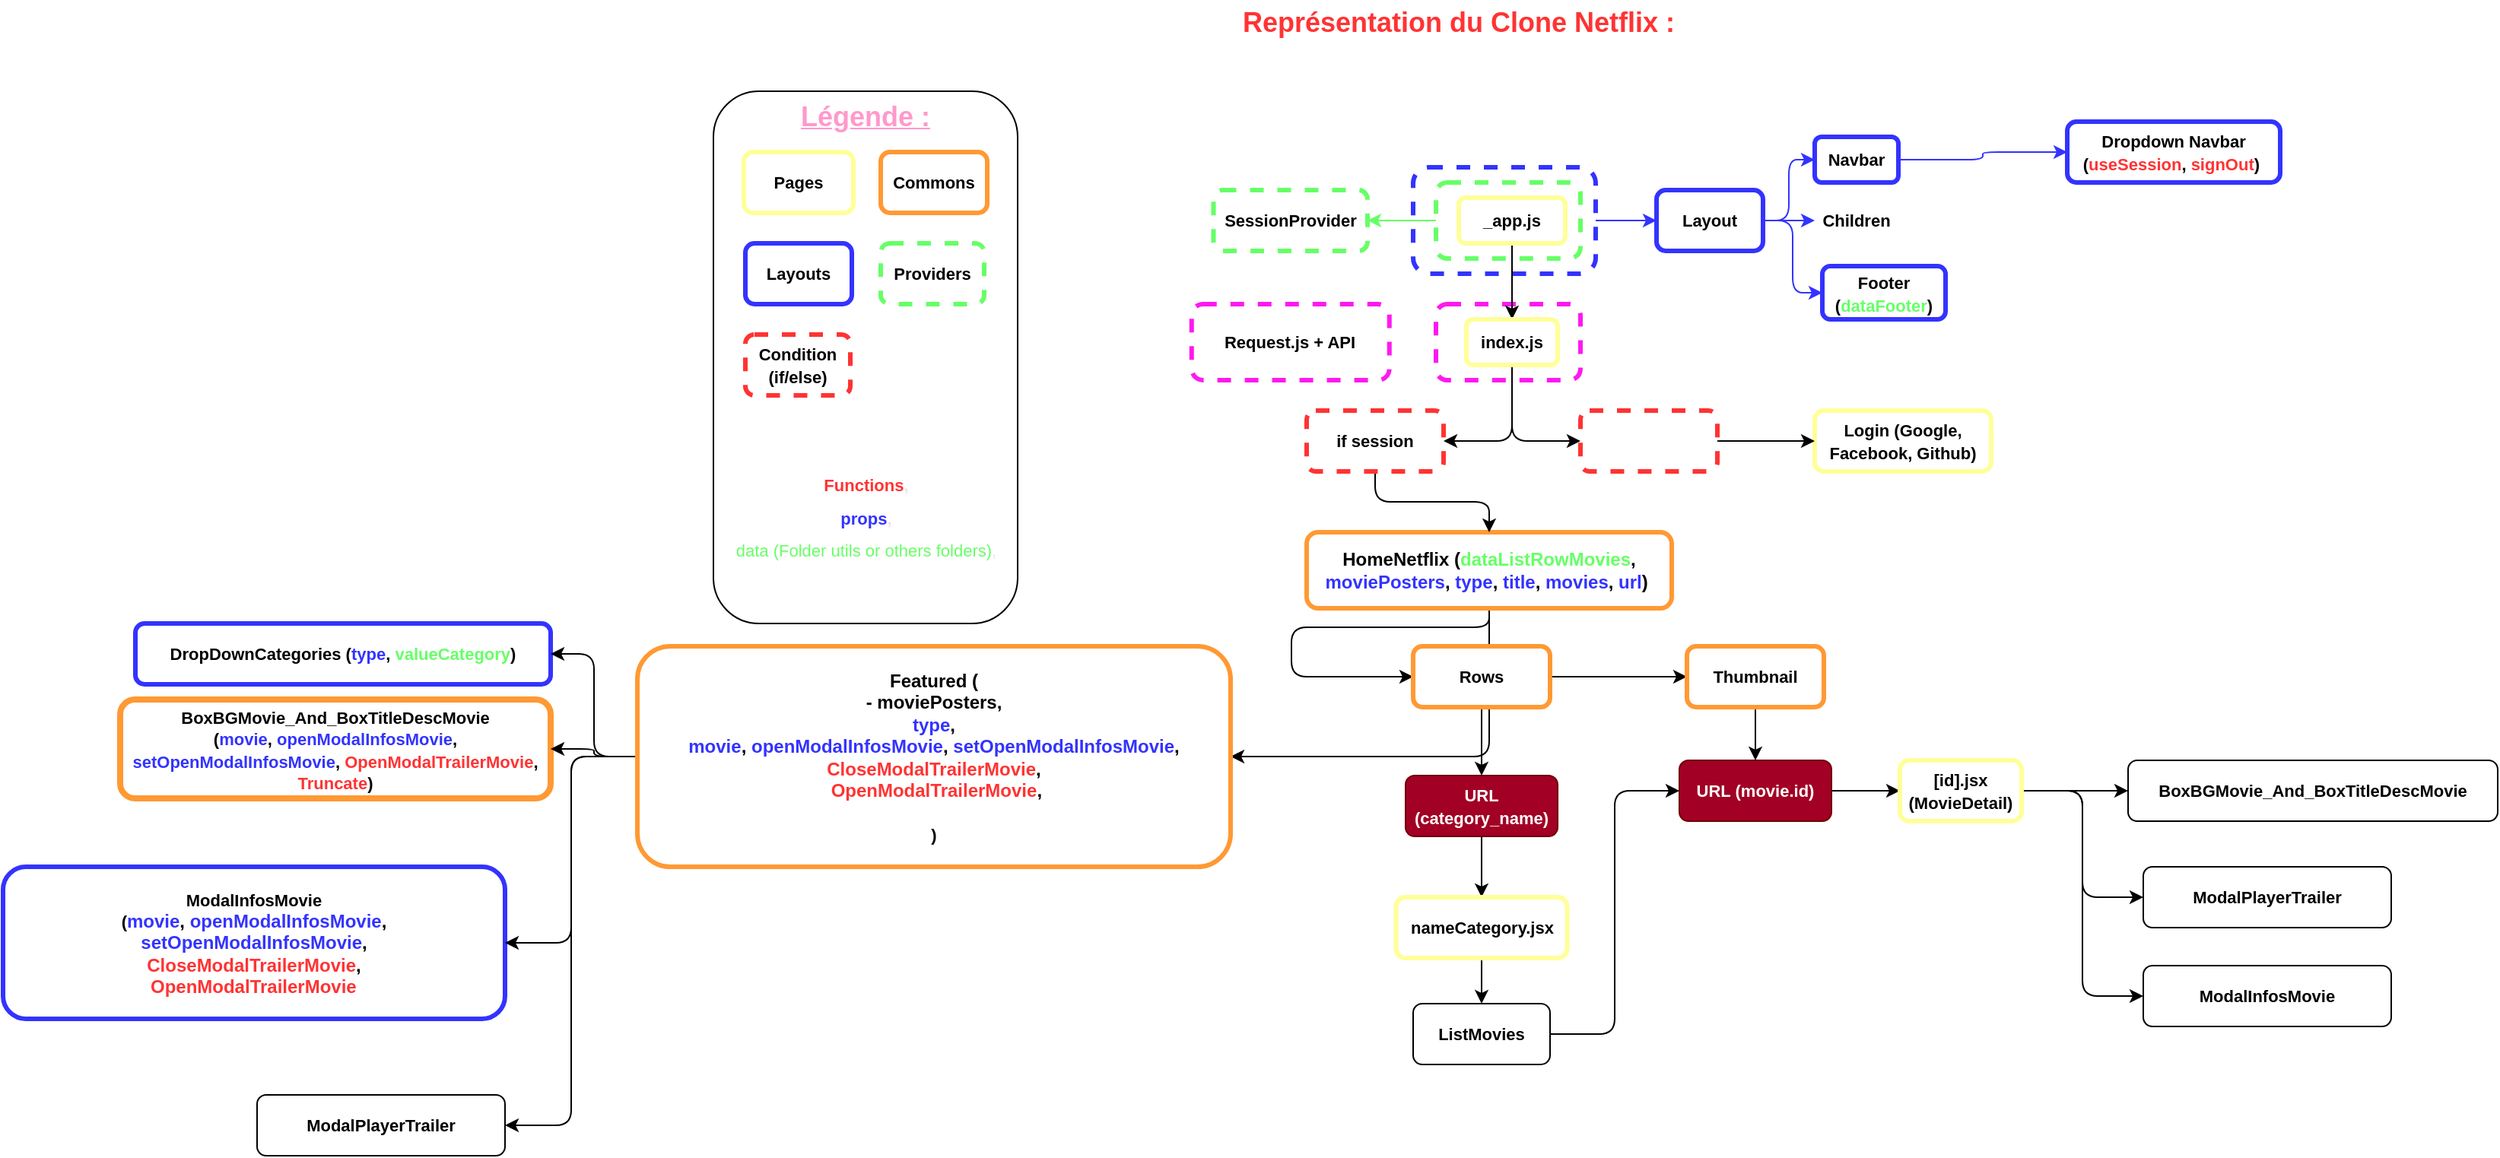 <mxfile>
    <diagram id="9Y17is4TfFhu8vEqkMvn" name="Page-1">
        <mxGraphModel dx="1329" dy="998" grid="1" gridSize="10" guides="1" tooltips="1" connect="1" arrows="1" fold="1" page="1" pageScale="1" pageWidth="827" pageHeight="1169" math="0" shadow="0">
            <root>
                <mxCell id="0"/>
                <mxCell id="1" parent="0"/>
                <mxCell id="81" value="" style="rounded=1;whiteSpace=wrap;html=1;dashed=1;strokeWidth=3;fillColor=none;strokeColor=#3333FF;" parent="1" vertex="1">
                    <mxGeometry x="200" y="180" width="120" height="70" as="geometry"/>
                </mxCell>
                <mxCell id="10" value="" style="rounded=1;whiteSpace=wrap;html=1;dashed=1;strokeWidth=3;fillColor=none;strokeColor=#FF19F0;" parent="1" vertex="1">
                    <mxGeometry x="215" y="270" width="95" height="50" as="geometry"/>
                </mxCell>
                <mxCell id="94" style="edgeStyle=orthogonalEdgeStyle;html=1;exitX=0;exitY=0.5;exitDx=0;exitDy=0;entryX=1;entryY=0.5;entryDx=0;entryDy=0;strokeColor=#66FF66;strokeWidth=1;fontSize=18;fontColor=none;" parent="1" source="6" target="4" edge="1">
                    <mxGeometry relative="1" as="geometry"/>
                </mxCell>
                <mxCell id="6" value="" style="rounded=1;whiteSpace=wrap;html=1;dashed=1;strokeWidth=3;fillColor=none;strokeColor=#66FF66;" parent="1" vertex="1">
                    <mxGeometry x="215" y="190" width="95" height="50" as="geometry"/>
                </mxCell>
                <mxCell id="13" style="edgeStyle=none;html=1;exitX=0.5;exitY=1;exitDx=0;exitDy=0;entryX=0.5;entryY=0;entryDx=0;entryDy=0;" parent="1" source="2" target="12" edge="1">
                    <mxGeometry relative="1" as="geometry"/>
                </mxCell>
                <mxCell id="2" value="&lt;b&gt;&lt;font style=&quot;font-size: 11px;&quot;&gt;_app.js&lt;/font&gt;&lt;/b&gt;" style="rounded=1;whiteSpace=wrap;html=1;strokeColor=#FFFF99;strokeWidth=3;" parent="1" vertex="1">
                    <mxGeometry x="230" y="200" width="70" height="30" as="geometry"/>
                </mxCell>
                <mxCell id="62" style="edgeStyle=orthogonalEdgeStyle;html=1;exitX=0.5;exitY=1;exitDx=0;exitDy=0;entryX=1;entryY=0.5;entryDx=0;entryDy=0;fontSize=18;fontColor=none;" parent="1" source="3" target="35" edge="1">
                    <mxGeometry relative="1" as="geometry"/>
                </mxCell>
                <mxCell id="63" style="edgeStyle=orthogonalEdgeStyle;html=1;exitX=0.5;exitY=1;exitDx=0;exitDy=0;entryX=0;entryY=0.5;entryDx=0;entryDy=0;fontSize=18;fontColor=none;" parent="1" source="3" target="23" edge="1">
                    <mxGeometry relative="1" as="geometry"/>
                </mxCell>
                <mxCell id="3" value="&lt;b style=&quot;&quot;&gt;&lt;font style=&quot;font-size: 12px;&quot;&gt;HomeNetflix (&lt;font style=&quot;font-size: 12px;&quot; color=&quot;#66ff66&quot;&gt;dataListRowMovies&lt;/font&gt;, &lt;font style=&quot;font-size: 12px;&quot; color=&quot;#3333ff&quot;&gt;moviePosters&lt;/font&gt;, &lt;font color=&quot;#3333ff&quot;&gt;type&lt;/font&gt;,&amp;nbsp;&lt;font style=&quot;font-size: 12px;&quot; color=&quot;#3333ff&quot;&gt;title&lt;/font&gt;, &lt;font style=&quot;font-size: 12px;&quot; color=&quot;#3333ff&quot;&gt;movies&lt;/font&gt;, &lt;font style=&quot;font-size: 12px;&quot; color=&quot;#3333ff&quot;&gt;url&lt;/font&gt;)&amp;nbsp;&lt;/font&gt;&lt;/b&gt;" style="rounded=1;whiteSpace=wrap;html=1;strokeColor=#FF9933;strokeWidth=3;" parent="1" vertex="1">
                    <mxGeometry x="130" y="420" width="240" height="50" as="geometry"/>
                </mxCell>
                <mxCell id="4" value="&lt;b&gt;&lt;font style=&quot;font-size: 11px;&quot;&gt;SessionProvider&lt;/font&gt;&lt;/b&gt;" style="rounded=1;whiteSpace=wrap;html=1;dashed=1;strokeWidth=3;strokeColor=#66FF66;" parent="1" vertex="1">
                    <mxGeometry x="68.75" y="195" width="101.25" height="40" as="geometry"/>
                </mxCell>
                <mxCell id="5" value="&lt;b&gt;&lt;font style=&quot;font-size: 11px;&quot;&gt;Login (Google, Facebook, Github)&lt;/font&gt;&lt;/b&gt;" style="rounded=1;whiteSpace=wrap;html=1;strokeColor=#FFFF99;strokeWidth=3;" parent="1" vertex="1">
                    <mxGeometry x="464" y="340" width="116" height="40" as="geometry"/>
                </mxCell>
                <mxCell id="71" style="edgeStyle=orthogonalEdgeStyle;html=1;exitX=0.5;exitY=1;exitDx=0;exitDy=0;fontSize=18;fontColor=none;" parent="1" source="7" target="3" edge="1">
                    <mxGeometry relative="1" as="geometry"/>
                </mxCell>
                <mxCell id="7" value="&lt;b&gt;&lt;font style=&quot;font-size: 11px;&quot;&gt;if session&lt;/font&gt;&lt;/b&gt;" style="rounded=1;whiteSpace=wrap;html=1;dashed=1;strokeColor=#FF3333;strokeWidth=3;" parent="1" vertex="1">
                    <mxGeometry x="130" y="340" width="90" height="40" as="geometry"/>
                </mxCell>
                <mxCell id="19" style="edgeStyle=orthogonalEdgeStyle;html=1;exitX=1;exitY=0.5;exitDx=0;exitDy=0;entryX=0;entryY=0.5;entryDx=0;entryDy=0;" parent="1" source="9" target="5" edge="1">
                    <mxGeometry relative="1" as="geometry"/>
                </mxCell>
                <mxCell id="9" value="&lt;b&gt;&lt;font style=&quot;font-size: 11px;&quot; color=&quot;#ffffff&quot;&gt;else session&lt;/font&gt;&lt;/b&gt;" style="rounded=1;whiteSpace=wrap;html=1;strokeWidth=3;dashed=1;strokeColor=#FF3333;" parent="1" vertex="1">
                    <mxGeometry x="310" y="340" width="90" height="40" as="geometry"/>
                </mxCell>
                <mxCell id="11" value="&lt;b&gt;&lt;font style=&quot;font-size: 11px;&quot;&gt;Request.js + API&lt;/font&gt;&lt;/b&gt;" style="rounded=1;whiteSpace=wrap;html=1;dashed=1;strokeWidth=3;strokeColor=#FF19F0;" parent="1" vertex="1">
                    <mxGeometry x="54.38" y="270" width="130" height="50" as="geometry"/>
                </mxCell>
                <mxCell id="16" style="edgeStyle=orthogonalEdgeStyle;html=1;exitX=0.5;exitY=1;exitDx=0;exitDy=0;entryX=1;entryY=0.5;entryDx=0;entryDy=0;" parent="1" source="12" target="7" edge="1">
                    <mxGeometry relative="1" as="geometry"/>
                </mxCell>
                <mxCell id="18" style="edgeStyle=orthogonalEdgeStyle;html=1;exitX=0.5;exitY=1;exitDx=0;exitDy=0;entryX=0;entryY=0.5;entryDx=0;entryDy=0;" parent="1" source="12" target="9" edge="1">
                    <mxGeometry relative="1" as="geometry"/>
                </mxCell>
                <mxCell id="12" value="&lt;b&gt;&lt;font style=&quot;font-size: 11px;&quot;&gt;index.js&lt;/font&gt;&lt;/b&gt;" style="rounded=1;whiteSpace=wrap;html=1;strokeWidth=3;strokeColor=#FFFF99;" parent="1" vertex="1">
                    <mxGeometry x="235" y="280" width="60" height="30" as="geometry"/>
                </mxCell>
                <mxCell id="66" style="edgeStyle=orthogonalEdgeStyle;html=1;exitX=0.5;exitY=1;exitDx=0;exitDy=0;fontSize=18;fontColor=none;" parent="1" source="23" target="46" edge="1">
                    <mxGeometry relative="1" as="geometry"/>
                </mxCell>
                <mxCell id="69" style="edgeStyle=orthogonalEdgeStyle;html=1;exitX=1;exitY=0.5;exitDx=0;exitDy=0;entryX=0;entryY=0.5;entryDx=0;entryDy=0;fontSize=18;fontColor=none;" parent="1" source="23" target="43" edge="1">
                    <mxGeometry relative="1" as="geometry"/>
                </mxCell>
                <mxCell id="23" value="&lt;b&gt;&lt;font style=&quot;font-size: 11px;&quot;&gt;Rows&lt;/font&gt;&lt;/b&gt;" style="rounded=1;whiteSpace=wrap;html=1;strokeColor=#FF9933;strokeWidth=3;" parent="1" vertex="1">
                    <mxGeometry x="200" y="495" width="90" height="40" as="geometry"/>
                </mxCell>
                <mxCell id="27" value="&lt;b&gt;&lt;font style=&quot;font-size: 11px;&quot;&gt;ModalPlayerTrailer&lt;/font&gt;&lt;/b&gt;" style="rounded=1;whiteSpace=wrap;html=1;" parent="1" vertex="1">
                    <mxGeometry x="-560" y="790" width="163" height="40" as="geometry"/>
                </mxCell>
                <mxCell id="28" value="&lt;b&gt;&lt;font style=&quot;font-size: 11px;&quot;&gt;ModalInfosMovie&lt;br&gt;(&lt;/font&gt;&lt;/b&gt;&lt;b&gt;&lt;font color=&quot;#3333ff&quot;&gt;movie&lt;/font&gt;,&amp;nbsp;&lt;font color=&quot;#3333ff&quot;&gt;openModalInfosMovie&lt;/font&gt;,&lt;br&gt;&lt;/b&gt;&lt;b&gt;&lt;font color=&quot;#3333ff&quot;&gt;setO&lt;/font&gt;&lt;/b&gt;&lt;b&gt;&lt;font color=&quot;#3333ff&quot;&gt;penModalInfosMovie&lt;/font&gt;,&lt;br&gt;&lt;font color=&quot;#ff3333&quot;&gt;Close&lt;/font&gt;&lt;/b&gt;&lt;b&gt;&lt;font color=&quot;#ff3333&quot;&gt;ModalTrailerMovie&lt;/font&gt;&lt;/b&gt;&lt;b&gt;,&lt;/b&gt;&lt;b&gt;&lt;br&gt;&amp;nbsp;&lt;font color=&quot;#ff3333&quot;&gt;OpenModalTrailerMovie&lt;/font&gt;&lt;font color=&quot;#ffffff&quot;&gt;)&lt;/font&gt;&lt;/b&gt;" style="rounded=1;whiteSpace=wrap;html=1;strokeColor=#3333FF;strokeWidth=3;" parent="1" vertex="1">
                    <mxGeometry x="-727" y="640" width="330" height="100" as="geometry"/>
                </mxCell>
                <mxCell id="29" value="&lt;b&gt;&lt;font style=&quot;font-size: 11px;&quot;&gt;DropDownCategories (&lt;font color=&quot;#3333ff&quot;&gt;type&lt;/font&gt;, &lt;font color=&quot;#66ff66&quot;&gt;valueCategory&lt;/font&gt;)&lt;/font&gt;&lt;/b&gt;" style="rounded=1;whiteSpace=wrap;html=1;strokeColor=#3333FF;strokeWidth=3;" parent="1" vertex="1">
                    <mxGeometry x="-640" y="480" width="273" height="40" as="geometry"/>
                </mxCell>
                <mxCell id="30" value="&lt;b&gt;&lt;font style=&quot;font-size: 11px;&quot;&gt;BoxBGMovie_And_BoxTitleDescMovie (&lt;font color=&quot;#3333ff&quot;&gt;movie&lt;/font&gt;,&amp;nbsp;&lt;/font&gt;&lt;/b&gt;&lt;b&gt;&lt;font color=&quot;#3333ff&quot; style=&quot;font-size: 11px;&quot;&gt;openModalInfosMovie&lt;/font&gt;&lt;/b&gt;&lt;b&gt;&lt;font style=&quot;font-size: 11px;&quot;&gt;, &lt;font color=&quot;#3333ff&quot;&gt;setO&lt;/font&gt;&lt;/font&gt;&lt;/b&gt;&lt;b&gt;&lt;font color=&quot;#3333ff&quot; style=&quot;font-size: 11px;&quot;&gt;penModalInfosMovie&lt;/font&gt;&lt;/b&gt;&lt;b&gt;&lt;font style=&quot;font-size: 11px;&quot;&gt;,&amp;nbsp;&lt;/font&gt;&lt;/b&gt;&lt;b&gt;&lt;font style=&quot;font-size: 11px;&quot;&gt;&lt;font color=&quot;#ff3333&quot;&gt;OpenModalTrailerMovie&lt;/font&gt;, &lt;font color=&quot;#ff3333&quot;&gt;Truncate&lt;/font&gt;)&lt;/font&gt;&lt;/b&gt;" style="rounded=1;whiteSpace=wrap;html=1;strokeColor=#FF9933;strokeWidth=4;" parent="1" vertex="1">
                    <mxGeometry x="-650" y="530" width="283" height="65" as="geometry"/>
                </mxCell>
                <mxCell id="39" style="edgeStyle=orthogonalEdgeStyle;html=1;exitX=0;exitY=0.5;exitDx=0;exitDy=0;entryX=1;entryY=0.5;entryDx=0;entryDy=0;" parent="1" source="35" target="29" edge="1">
                    <mxGeometry relative="1" as="geometry"/>
                </mxCell>
                <mxCell id="41" style="edgeStyle=orthogonalEdgeStyle;html=1;exitX=0;exitY=0.5;exitDx=0;exitDy=0;entryX=1;entryY=0.5;entryDx=0;entryDy=0;" parent="1" source="35" target="27" edge="1">
                    <mxGeometry relative="1" as="geometry"/>
                </mxCell>
                <mxCell id="42" style="edgeStyle=orthogonalEdgeStyle;html=1;exitX=0;exitY=0.5;exitDx=0;exitDy=0;entryX=1;entryY=0.5;entryDx=0;entryDy=0;" parent="1" source="35" target="28" edge="1">
                    <mxGeometry relative="1" as="geometry"/>
                </mxCell>
                <mxCell id="45" style="edgeStyle=orthogonalEdgeStyle;html=1;exitX=0;exitY=0.5;exitDx=0;exitDy=0;entryX=1;entryY=0.5;entryDx=0;entryDy=0;fontSize=11;" parent="1" source="35" target="30" edge="1">
                    <mxGeometry relative="1" as="geometry"/>
                </mxCell>
                <mxCell id="35" value="&lt;font style=&quot;font-size: 12px;&quot;&gt;&lt;b style=&quot;&quot;&gt;&lt;font style=&quot;font-size: 12px;&quot;&gt;Featured (&lt;br&gt;&lt;/font&gt;&lt;/b&gt;&lt;b style=&quot;&quot;&gt;&lt;font style=&quot;font-size: 12px;&quot;&gt;- moviePosters,&lt;/font&gt;&lt;/b&gt;&lt;b style=&quot;&quot;&gt;&lt;font style=&quot;font-size: 12px;&quot;&gt;&lt;br&gt;&lt;font style=&quot;font-size: 12px;&quot; color=&quot;#3333ff&quot;&gt;type&lt;/font&gt;,&lt;br&gt;&lt;font style=&quot;font-size: 12px;&quot; color=&quot;#3333ff&quot;&gt;movie&lt;/font&gt;, &lt;font style=&quot;font-size: 12px;&quot; color=&quot;#3333ff&quot;&gt;openModalInfosMovie&lt;/font&gt;,&amp;nbsp;&lt;/font&gt;&lt;/b&gt;&lt;b style=&quot;&quot;&gt;&lt;font color=&quot;#3333ff&quot; style=&quot;font-size: 12px;&quot;&gt;setO&lt;/font&gt;&lt;/b&gt;&lt;b style=&quot;&quot;&gt;&lt;font style=&quot;font-size: 12px;&quot;&gt;&lt;font style=&quot;font-size: 12px;&quot; color=&quot;#3333ff&quot;&gt;penModalInfosMovie&lt;/font&gt;, &lt;font style=&quot;font-size: 12px;&quot; color=&quot;#ff3333&quot;&gt;Close&lt;/font&gt;&lt;/font&gt;&lt;/b&gt;&lt;b style=&quot;&quot;&gt;&lt;font style=&quot;font-size: 12px;&quot;&gt;&lt;font style=&quot;font-size: 12px;&quot; color=&quot;#ff3333&quot;&gt;ModalTrailerMovie&lt;/font&gt;&lt;/font&gt;&lt;/b&gt;&lt;b style=&quot;&quot;&gt;&lt;font style=&quot;font-size: 12px;&quot;&gt;,&lt;/font&gt;&lt;/b&gt;&lt;/font&gt;&lt;b style=&quot;&quot;&gt;&lt;font style=&quot;font-size: 12px;&quot;&gt;&lt;font style=&quot;font-size: 12px;&quot;&gt;&lt;br&gt;&amp;nbsp;&lt;font style=&quot;font-size: 12px;&quot; color=&quot;#ff3333&quot;&gt;OpenModalTrailerMovie&lt;/font&gt;,&lt;br&gt;&lt;/font&gt;&lt;br&gt;&lt;span style=&quot;font-size: 11px;&quot;&gt;)&lt;/span&gt;&lt;/font&gt;&lt;/b&gt;" style="rounded=1;whiteSpace=wrap;html=1;strokeColor=#FF9933;strokeWidth=3;" parent="1" vertex="1">
                    <mxGeometry x="-310" y="495" width="390" height="145" as="geometry"/>
                </mxCell>
                <mxCell id="70" style="edgeStyle=orthogonalEdgeStyle;html=1;exitX=0.5;exitY=1;exitDx=0;exitDy=0;fontSize=18;fontColor=none;" parent="1" source="43" target="44" edge="1">
                    <mxGeometry relative="1" as="geometry"/>
                </mxCell>
                <mxCell id="43" value="&lt;b&gt;&lt;font style=&quot;font-size: 11px;&quot;&gt;Thumbnail&lt;/font&gt;&lt;/b&gt;" style="rounded=1;whiteSpace=wrap;html=1;strokeColor=#FF9933;strokeWidth=3;" parent="1" vertex="1">
                    <mxGeometry x="380" y="495" width="90" height="40" as="geometry"/>
                </mxCell>
                <mxCell id="58" style="edgeStyle=orthogonalEdgeStyle;html=1;exitX=1;exitY=0.5;exitDx=0;exitDy=0;entryX=0;entryY=0.5;entryDx=0;entryDy=0;fontSize=18;fontColor=none;" parent="1" source="44" target="56" edge="1">
                    <mxGeometry relative="1" as="geometry"/>
                </mxCell>
                <mxCell id="44" value="&lt;b&gt;&lt;font style=&quot;font-size: 11px;&quot;&gt;URL (movie.id)&lt;/font&gt;&lt;/b&gt;" style="rounded=1;whiteSpace=wrap;html=1;fillColor=#a20025;fontColor=#ffffff;strokeColor=#6F0000;" parent="1" vertex="1">
                    <mxGeometry x="375" y="570" width="100" height="40" as="geometry"/>
                </mxCell>
                <mxCell id="67" style="edgeStyle=orthogonalEdgeStyle;html=1;exitX=0.5;exitY=1;exitDx=0;exitDy=0;entryX=0.5;entryY=0;entryDx=0;entryDy=0;fontSize=18;fontColor=none;" parent="1" source="46" target="47" edge="1">
                    <mxGeometry relative="1" as="geometry"/>
                </mxCell>
                <mxCell id="46" value="&lt;b&gt;&lt;font style=&quot;font-size: 11px;&quot;&gt;URL (category_name)&lt;/font&gt;&lt;/b&gt;" style="rounded=1;whiteSpace=wrap;html=1;fillColor=#a20025;fontColor=#ffffff;strokeColor=#6F0000;" parent="1" vertex="1">
                    <mxGeometry x="195" y="580" width="100" height="40" as="geometry"/>
                </mxCell>
                <mxCell id="68" style="edgeStyle=orthogonalEdgeStyle;html=1;exitX=0.5;exitY=1;exitDx=0;exitDy=0;fontSize=18;fontColor=none;" parent="1" source="47" target="48" edge="1">
                    <mxGeometry relative="1" as="geometry"/>
                </mxCell>
                <mxCell id="47" value="&lt;b&gt;&lt;font style=&quot;font-size: 11px;&quot;&gt;nameCategory.jsx&lt;/font&gt;&lt;/b&gt;" style="rounded=1;whiteSpace=wrap;html=1;strokeColor=#FFFF99;strokeWidth=3;" parent="1" vertex="1">
                    <mxGeometry x="188.75" y="660" width="112.5" height="40" as="geometry"/>
                </mxCell>
                <mxCell id="49" style="edgeStyle=orthogonalEdgeStyle;html=1;exitX=1;exitY=0.5;exitDx=0;exitDy=0;entryX=0;entryY=0.5;entryDx=0;entryDy=0;fontSize=11;" parent="1" source="48" target="44" edge="1">
                    <mxGeometry relative="1" as="geometry"/>
                </mxCell>
                <mxCell id="48" value="&lt;b&gt;&lt;font style=&quot;font-size: 11px;&quot;&gt;ListMovies&lt;/font&gt;&lt;/b&gt;" style="rounded=1;whiteSpace=wrap;html=1;" parent="1" vertex="1">
                    <mxGeometry x="200" y="730" width="90" height="40" as="geometry"/>
                </mxCell>
                <mxCell id="50" value="&lt;b&gt;&lt;font color=&quot;#ff3333&quot; style=&quot;font-size: 18px;&quot;&gt;Représentation du Clone Netflix :&lt;/font&gt;&lt;/b&gt;" style="rounded=1;whiteSpace=wrap;html=1;fillColor=none;strokeColor=none;" parent="1" vertex="1">
                    <mxGeometry x="80" y="70" width="300" height="30" as="geometry"/>
                </mxCell>
                <mxCell id="51" value="&lt;b&gt;&lt;font size=&quot;1&quot; color=&quot;#ff99cc&quot; style=&quot;&quot;&gt;&lt;u style=&quot;font-size: 18px;&quot;&gt;Légende :&lt;/u&gt;&lt;/font&gt;&lt;/b&gt;" style="rounded=1;whiteSpace=wrap;html=1;align=center;horizontal=1;verticalAlign=top;" parent="1" vertex="1">
                    <mxGeometry x="-260" y="130" width="200" height="350" as="geometry"/>
                </mxCell>
                <mxCell id="52" value="&lt;b&gt;&lt;font style=&quot;font-size: 11px;&quot;&gt;ModalPlayerTrailer&lt;/font&gt;&lt;/b&gt;" style="rounded=1;whiteSpace=wrap;html=1;" parent="1" vertex="1">
                    <mxGeometry x="680" y="640" width="163" height="40" as="geometry"/>
                </mxCell>
                <mxCell id="53" value="&lt;b&gt;&lt;font style=&quot;font-size: 11px;&quot;&gt;ModalInfosMovie&lt;/font&gt;&lt;/b&gt;" style="rounded=1;whiteSpace=wrap;html=1;" parent="1" vertex="1">
                    <mxGeometry x="680" y="705" width="163" height="40" as="geometry"/>
                </mxCell>
                <mxCell id="55" value="&lt;b&gt;&lt;font style=&quot;font-size: 11px;&quot;&gt;BoxBGMovie_And_BoxTitleDescMovie&lt;/font&gt;&lt;/b&gt;" style="rounded=1;whiteSpace=wrap;html=1;" parent="1" vertex="1">
                    <mxGeometry x="670" y="570" width="243" height="40" as="geometry"/>
                </mxCell>
                <mxCell id="57" style="edgeStyle=orthogonalEdgeStyle;html=1;exitX=1;exitY=0.5;exitDx=0;exitDy=0;fontSize=18;fontColor=none;" parent="1" source="56" target="55" edge="1">
                    <mxGeometry relative="1" as="geometry"/>
                </mxCell>
                <mxCell id="59" style="edgeStyle=orthogonalEdgeStyle;html=1;exitX=1;exitY=0.5;exitDx=0;exitDy=0;entryX=0;entryY=0.5;entryDx=0;entryDy=0;fontSize=18;fontColor=none;" parent="1" source="56" target="52" edge="1">
                    <mxGeometry relative="1" as="geometry"/>
                </mxCell>
                <mxCell id="61" style="edgeStyle=orthogonalEdgeStyle;html=1;exitX=1;exitY=0.5;exitDx=0;exitDy=0;entryX=0;entryY=0.5;entryDx=0;entryDy=0;fontSize=18;fontColor=none;" parent="1" source="56" target="53" edge="1">
                    <mxGeometry relative="1" as="geometry"/>
                </mxCell>
                <mxCell id="56" value="&lt;span style=&quot;font-size: 11px;&quot;&gt;&lt;b&gt;[id].jsx (MovieDetail)&lt;/b&gt;&lt;/span&gt;" style="rounded=1;whiteSpace=wrap;html=1;strokeColor=#FFFF99;strokeWidth=3;" parent="1" vertex="1">
                    <mxGeometry x="520" y="570" width="80" height="40" as="geometry"/>
                </mxCell>
                <mxCell id="72" value="&lt;b&gt;&lt;font style=&quot;font-size: 11px;&quot;&gt;Layouts&lt;/font&gt;&lt;/b&gt;" style="rounded=1;whiteSpace=wrap;html=1;strokeColor=#3333FF;strokeWidth=3;" parent="1" vertex="1">
                    <mxGeometry x="-239" y="230" width="70" height="40" as="geometry"/>
                </mxCell>
                <mxCell id="77" value="&lt;b&gt;&lt;font style=&quot;font-size: 11px;&quot;&gt;Pages&lt;/font&gt;&lt;/b&gt;" style="rounded=1;whiteSpace=wrap;html=1;strokeColor=#FFFF99;strokeWidth=3;" parent="1" vertex="1">
                    <mxGeometry x="-240" y="170" width="72" height="40" as="geometry"/>
                </mxCell>
                <mxCell id="78" value="&lt;b&gt;&lt;font style=&quot;font-size: 11px;&quot;&gt;Commons&lt;/font&gt;&lt;/b&gt;" style="rounded=1;whiteSpace=wrap;html=1;strokeColor=#FF9933;strokeWidth=3;" parent="1" vertex="1">
                    <mxGeometry x="-150" y="170" width="70" height="40" as="geometry"/>
                </mxCell>
                <mxCell id="79" value="&lt;b&gt;&lt;font style=&quot;font-size: 11px;&quot;&gt;Condition (if/else)&lt;br&gt;&lt;/font&gt;&lt;/b&gt;" style="rounded=1;whiteSpace=wrap;html=1;dashed=1;strokeColor=#FF3333;strokeWidth=3;" parent="1" vertex="1">
                    <mxGeometry x="-239" y="290" width="69" height="40" as="geometry"/>
                </mxCell>
                <mxCell id="80" value="&lt;b&gt;&lt;font style=&quot;font-size: 11px;&quot;&gt;Providers&lt;/font&gt;&lt;/b&gt;" style="rounded=1;whiteSpace=wrap;html=1;dashed=1;strokeWidth=3;strokeColor=#66FF66;" parent="1" vertex="1">
                    <mxGeometry x="-150" y="230" width="68" height="40" as="geometry"/>
                </mxCell>
                <mxCell id="88" style="edgeStyle=orthogonalEdgeStyle;html=1;exitX=1;exitY=0.5;exitDx=0;exitDy=0;fontSize=18;fontColor=none;strokeWidth=1;strokeColor=#3333FF;" parent="1" source="81" target="84" edge="1">
                    <mxGeometry relative="1" as="geometry"/>
                </mxCell>
                <mxCell id="83" value="&lt;b&gt;&lt;font style=&quot;font-size: 11px;&quot;&gt;Children&lt;/font&gt;&lt;/b&gt;" style="rounded=1;whiteSpace=wrap;html=1;strokeColor=#FFFFFF;strokeWidth=3;" parent="1" vertex="1">
                    <mxGeometry x="464" y="197.5" width="55" height="35" as="geometry"/>
                </mxCell>
                <mxCell id="89" style="edgeStyle=orthogonalEdgeStyle;html=1;exitX=1;exitY=0.5;exitDx=0;exitDy=0;entryX=0;entryY=0.5;entryDx=0;entryDy=0;fontSize=18;fontColor=none;strokeWidth=1;strokeColor=#3333FF;" parent="1" source="84" target="86" edge="1">
                    <mxGeometry relative="1" as="geometry"/>
                </mxCell>
                <mxCell id="91" style="edgeStyle=orthogonalEdgeStyle;html=1;exitX=1;exitY=0.5;exitDx=0;exitDy=0;entryX=0;entryY=0.5;entryDx=0;entryDy=0;fontSize=18;fontColor=none;strokeWidth=1;strokeColor=#3333FF;" parent="1" source="84" target="83" edge="1">
                    <mxGeometry relative="1" as="geometry"/>
                </mxCell>
                <mxCell id="92" style="edgeStyle=orthogonalEdgeStyle;html=1;exitX=1;exitY=0.5;exitDx=0;exitDy=0;entryX=0;entryY=0.5;entryDx=0;entryDy=0;fontSize=18;fontColor=none;strokeWidth=1;strokeColor=#3333FF;" parent="1" source="84" target="87" edge="1">
                    <mxGeometry relative="1" as="geometry"/>
                </mxCell>
                <mxCell id="84" value="&lt;b&gt;&lt;font style=&quot;font-size: 11px;&quot;&gt;Layout&lt;/font&gt;&lt;/b&gt;" style="rounded=1;whiteSpace=wrap;html=1;strokeColor=#3333FF;strokeWidth=3;" parent="1" vertex="1">
                    <mxGeometry x="360" y="195" width="70" height="40" as="geometry"/>
                </mxCell>
                <mxCell id="96" style="edgeStyle=orthogonalEdgeStyle;html=1;exitX=1;exitY=0.5;exitDx=0;exitDy=0;entryX=0;entryY=0.5;entryDx=0;entryDy=0;strokeColor=#3333FF;strokeWidth=1;fontSize=18;fontColor=none;" parent="1" source="86" target="95" edge="1">
                    <mxGeometry relative="1" as="geometry"/>
                </mxCell>
                <mxCell id="86" value="&lt;b&gt;&lt;font style=&quot;font-size: 11px;&quot;&gt;Navbar&lt;/font&gt;&lt;/b&gt;" style="rounded=1;whiteSpace=wrap;html=1;strokeColor=#3333FF;strokeWidth=3;" parent="1" vertex="1">
                    <mxGeometry x="464" y="160" width="55" height="30" as="geometry"/>
                </mxCell>
                <mxCell id="87" value="&lt;b&gt;&lt;font style=&quot;font-size: 11px;&quot;&gt;Footer (&lt;font color=&quot;#66ff66&quot;&gt;dataFooter&lt;/font&gt;)&lt;/font&gt;&lt;/b&gt;" style="rounded=1;whiteSpace=wrap;html=1;strokeColor=#3333FF;strokeWidth=3;" parent="1" vertex="1">
                    <mxGeometry x="469" y="245" width="81" height="35" as="geometry"/>
                </mxCell>
                <mxCell id="95" value="&lt;b&gt;&lt;font style=&quot;font-size: 11px;&quot;&gt;Dropdown Navbar (&lt;font color=&quot;#ff3333&quot;&gt;useSession&lt;/font&gt;, &lt;font color=&quot;#ff3333&quot;&gt;signOut&lt;/font&gt;)&amp;nbsp;&lt;/font&gt;&lt;/b&gt;" style="rounded=1;whiteSpace=wrap;html=1;strokeColor=#3333FF;strokeWidth=3;" parent="1" vertex="1">
                    <mxGeometry x="630" y="150" width="140" height="40" as="geometry"/>
                </mxCell>
                <mxCell id="97" value="" style="endArrow=none;html=1;strokeColor=#FFFFFF;strokeWidth=3;fontSize=18;fontColor=none;" parent="1" edge="1">
                    <mxGeometry width="50" height="50" relative="1" as="geometry">
                        <mxPoint x="-227" y="359.66" as="sourcePoint"/>
                        <mxPoint x="-87" y="359.66" as="targetPoint"/>
                    </mxGeometry>
                </mxCell>
                <mxCell id="98" value="&lt;font color=&quot;#ff3333&quot; style=&quot;font-size: 11px;&quot;&gt;&lt;b&gt;Functions&lt;/b&gt;&lt;/font&gt;&lt;font style=&quot;font-size: 11px;&quot;&gt;&lt;b style=&quot;&quot;&gt;&lt;font color=&quot;#ede3e3&quot;&gt;,&lt;/font&gt;&lt;br&gt;&lt;font color=&quot;#3333ff&quot;&gt;props&lt;/font&gt;&lt;/b&gt;&lt;b style=&quot;color: rgb(237, 227, 227);&quot;&gt;,&lt;br&gt;&lt;/b&gt;&lt;font color=&quot;#66ff66&quot;&gt;data (Folder utils or others folders)&lt;/font&gt;&lt;/font&gt;&lt;font style=&quot;font-size: 11px;&quot; color=&quot;#ede3e3&quot;&gt;,&lt;br&gt;&lt;/font&gt;" style="rounded=1;whiteSpace=wrap;html=1;strokeColor=#FFFFFF;strokeWidth=3;fontSize=18;fontColor=none;labelBorderColor=none;horizontal=1;verticalAlign=top;align=center;" parent="1" vertex="1">
                    <mxGeometry x="-248.5" y="370" width="177" height="80" as="geometry"/>
                </mxCell>
            </root>
        </mxGraphModel>
    </diagram>
</mxfile>